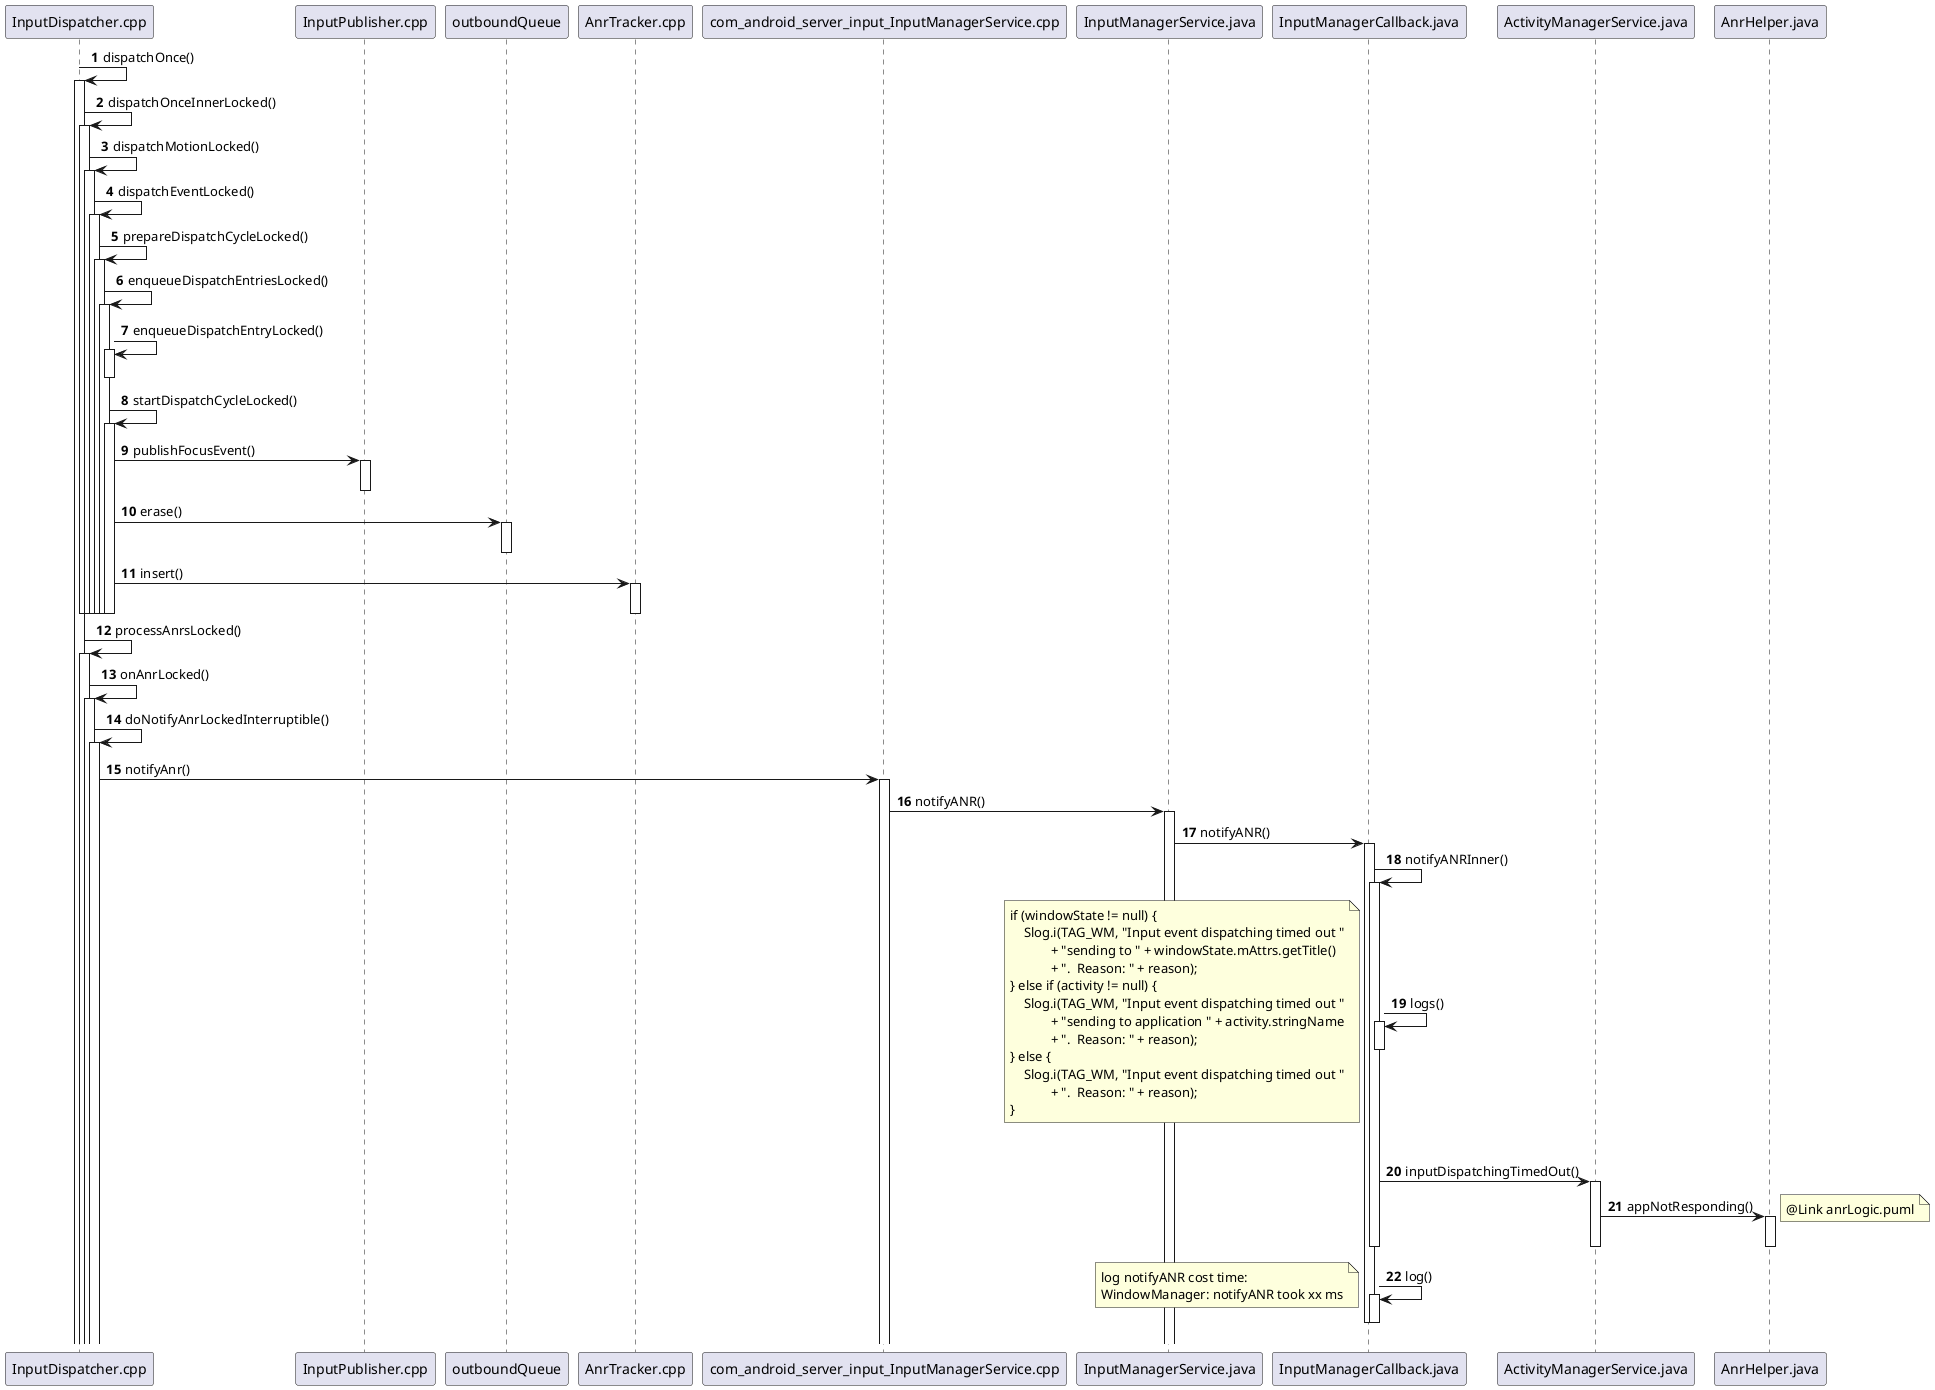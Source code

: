 @startuml
'https://plantuml.com/sequence-diagram

autonumber

InputDispatcher.cpp -> InputDispatcher.cpp: dispatchOnce()
activate InputDispatcher.cpp
InputDispatcher.cpp -> InputDispatcher.cpp: dispatchOnceInnerLocked()
activate InputDispatcher.cpp
InputDispatcher.cpp -> InputDispatcher.cpp: dispatchMotionLocked()
activate InputDispatcher.cpp
InputDispatcher.cpp -> InputDispatcher.cpp: dispatchEventLocked()
activate InputDispatcher.cpp
InputDispatcher.cpp -> InputDispatcher.cpp: prepareDispatchCycleLocked()
activate InputDispatcher.cpp
InputDispatcher.cpp -> InputDispatcher.cpp: enqueueDispatchEntriesLocked()
activate InputDispatcher.cpp
InputDispatcher.cpp -> InputDispatcher.cpp: enqueueDispatchEntryLocked()
activate InputDispatcher.cpp
deactivate InputDispatcher.cpp
InputDispatcher.cpp -> InputDispatcher.cpp: startDispatchCycleLocked()
activate InputDispatcher.cpp

InputDispatcher.cpp -> InputPublisher.cpp: publishFocusEvent()
activate InputPublisher.cpp
deactivate InputPublisher.cpp
InputDispatcher.cpp -> outboundQueue: erase()
activate outboundQueue
deactivate outboundQueue

InputDispatcher.cpp -> AnrTracker.cpp: insert()
activate AnrTracker.cpp
deactivate AnrTracker.cpp
deactivate InputDispatcher.cpp
deactivate InputDispatcher.cpp
deactivate InputDispatcher.cpp
deactivate InputDispatcher.cpp
deactivate InputDispatcher.cpp
deactivate InputDispatcher.cpp

InputDispatcher.cpp -> InputDispatcher.cpp: processAnrsLocked()
activate InputDispatcher.cpp
InputDispatcher.cpp -> InputDispatcher.cpp: onAnrLocked()
activate InputDispatcher.cpp
InputDispatcher.cpp -> InputDispatcher.cpp: doNotifyAnrLockedInterruptible()
activate InputDispatcher.cpp

InputDispatcher.cpp -> com_android_server_input_InputManagerService.cpp: notifyAnr()
activate com_android_server_input_InputManagerService.cpp
com_android_server_input_InputManagerService.cpp -> InputManagerService.java: notifyANR()
activate InputManagerService.java
InputManagerService.java -> InputManagerCallback.java: notifyANR()
activate InputManagerCallback.java
InputManagerCallback.java -> InputManagerCallback.java: notifyANRInner()
activate InputManagerCallback.java
InputManagerCallback.java -> InputManagerCallback.java: logs()
activate InputManagerCallback.java
deactivate InputManagerCallback.java
note left
            if (windowState != null) {
                Slog.i(TAG_WM, "Input event dispatching timed out "
                        + "sending to " + windowState.mAttrs.getTitle()
                        + ".  Reason: " + reason);
            } else if (activity != null) {
                Slog.i(TAG_WM, "Input event dispatching timed out "
                        + "sending to application " + activity.stringName
                        + ".  Reason: " + reason);
            } else {
                Slog.i(TAG_WM, "Input event dispatching timed out "
                        + ".  Reason: " + reason);
            }
end note

InputManagerCallback.java -> ActivityManagerService.java: inputDispatchingTimedOut()
activate ActivityManagerService.java
ActivityManagerService.java -> AnrHelper.java: appNotResponding()
note right
@Link anrLogic.puml
end note
activate AnrHelper.java
deactivate AnrHelper.java
deactivate ActivityManagerService.java
deactivate InputManagerCallback.java
InputManagerCallback.java -> InputManagerCallback.java: log()
activate InputManagerCallback.java
deactivate InputManagerCallback.java
deactivate InputManagerCallback.java
note left
log notifyANR cost time:
WindowManager: notifyANR took xx ms
end note





@enduml